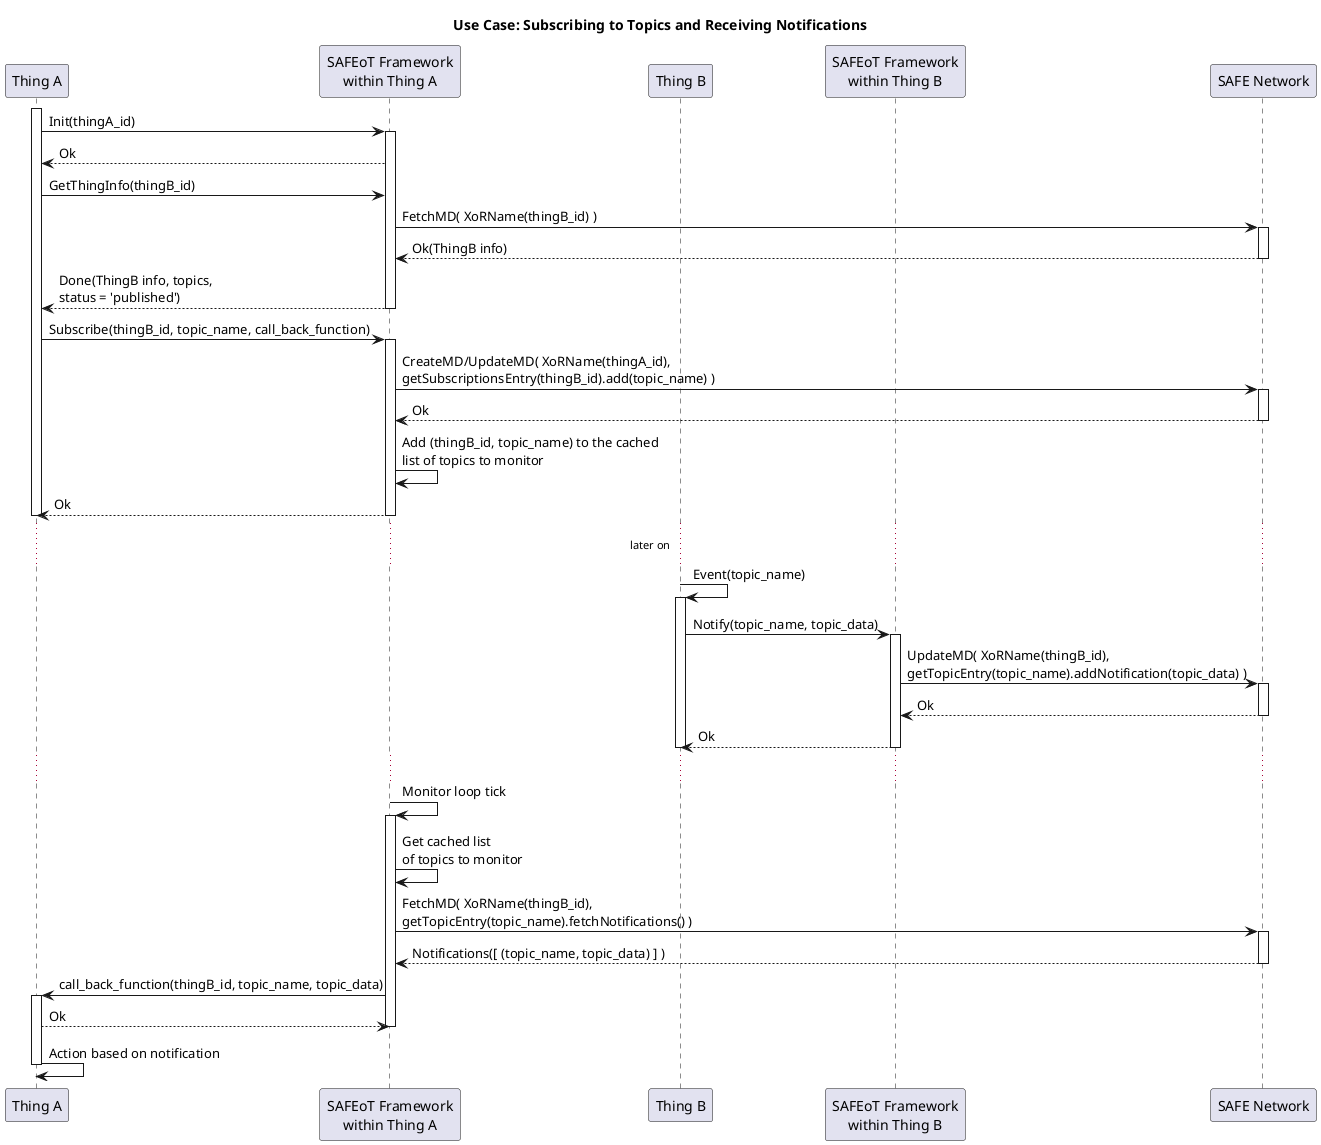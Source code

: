 @startuml
title **Use Case: Subscribing to Topics and Receiving Notifications**

participant "Thing A" as thingA
participant "SAFEoT Framework\nwithin Thing A" as safeotA
participant "Thing B" as thingB
participant "SAFEoT Framework\nwithin Thing B" as safeotB
participant "SAFE Network" as safenet

activate thingA
thingA -> safeotA: Init(thingA_id)
activate safeotA
thingA <-- safeotA: Ok
thingA -> safeotA: GetThingInfo(thingB_id)

safeotA -> safenet: FetchMD( XoRName(thingB_id) )
activate safenet

safeotA <-- safenet: Ok(ThingB info)
deactivate safenet

thingA <-- safeotA: Done(ThingB info, topics,\nstatus = 'published')
deactivate safeotA

thingA -> safeotA: Subscribe(thingB_id, topic_name, call_back_function)
activate safeotA

safeotA -> safenet: CreateMD/UpdateMD( XoRName(thingA_id),\ngetSubscriptionsEntry(thingB_id).add(topic_name) )
activate safenet

safeotA <-- safenet: Ok
deactivate safenet

safeotA -> safeotA: Add (thingB_id, topic_name) to the cached\nlist of topics to monitor

thingA <-- safeotA: Ok
deactivate safeotA
deactivate thingA

...later on...
thingB -> thingB: Event(topic_name)
activate thingB

thingB -> safeotB: Notify(topic_name, topic_data)
activate safeotB

safeotB -> safenet: UpdateMD( XoRName(thingB_id),\ngetTopicEntry(topic_name).addNotification(topic_data) )
activate safenet

safeotB <-- safenet: Ok
deactivate safenet

thingB <-- safeotB: Ok
deactivate safeotB
deactivate thingB

...

safeotA -> safeotA: Monitor loop tick
activate safeotA

safeotA -> safeotA: Get cached list\nof topics to monitor

safeotA -> safenet: FetchMD( XoRName(thingB_id),\ngetTopicEntry(topic_name).fetchNotifications() )
activate safenet

safeotA <-- safenet: Notifications([ (topic_name, topic_data) ] )
deactivate safenet

thingA <- safeotA: call_back_function(thingB_id, topic_name, topic_data)
activate thingA

thingA --> safeotA: Ok
deactivate safeotA

thingA -> thingA: Action based on notification
deactivate thingA

@enduml
